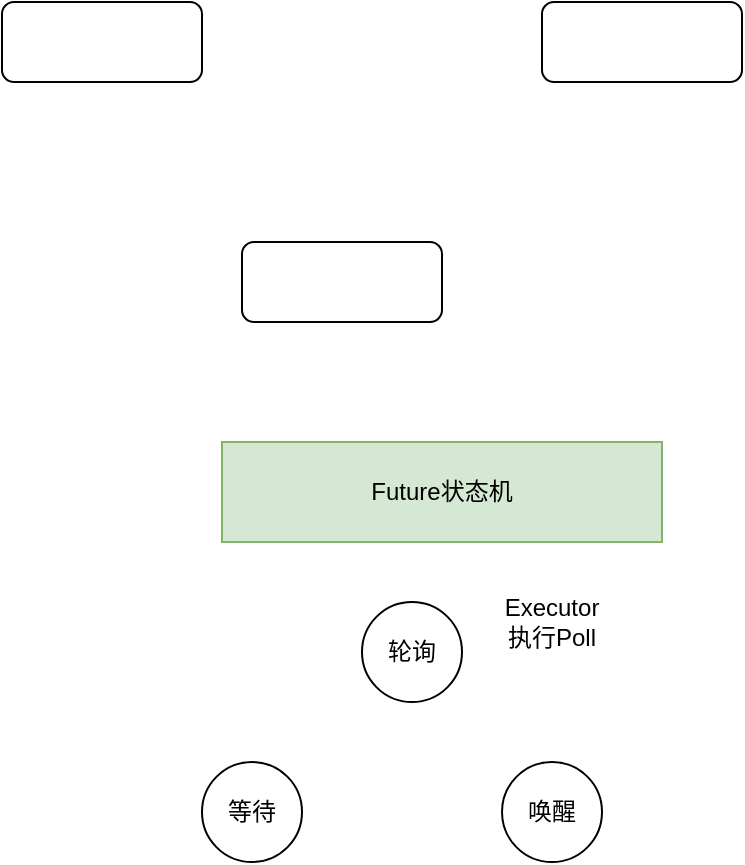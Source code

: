 <mxfile>
    <diagram id="v8aIBl715_GQ_swg4lzb" name="Page-1">
        <mxGraphModel dx="724" dy="1790" grid="1" gridSize="10" guides="1" tooltips="1" connect="1" arrows="1" fold="1" page="1" pageScale="1" pageWidth="850" pageHeight="1100" math="0" shadow="0">
            <root>
                <mxCell id="0"/>
                <mxCell id="1" parent="0"/>
                <mxCell id="2" value="" style="rounded=1;whiteSpace=wrap;html=1;" vertex="1" parent="1">
                    <mxGeometry x="100" y="-550" width="100" height="40" as="geometry"/>
                </mxCell>
                <mxCell id="3" value="" style="rounded=1;whiteSpace=wrap;html=1;" vertex="1" parent="1">
                    <mxGeometry x="370" y="-550" width="100" height="40" as="geometry"/>
                </mxCell>
                <mxCell id="4" value="" style="rounded=1;whiteSpace=wrap;html=1;" vertex="1" parent="1">
                    <mxGeometry x="220" y="-430" width="100" height="40" as="geometry"/>
                </mxCell>
                <mxCell id="8" value="轮询" style="ellipse;whiteSpace=wrap;html=1;aspect=fixed;" vertex="1" parent="1">
                    <mxGeometry x="280" y="-250" width="50" height="50" as="geometry"/>
                </mxCell>
                <mxCell id="9" value="Future状态机" style="text;html=1;strokeColor=#82b366;fillColor=#d5e8d4;align=center;verticalAlign=middle;whiteSpace=wrap;rounded=0;" vertex="1" parent="1">
                    <mxGeometry x="210" y="-330" width="220" height="50" as="geometry"/>
                </mxCell>
                <mxCell id="11" value="等待" style="ellipse;whiteSpace=wrap;html=1;aspect=fixed;" vertex="1" parent="1">
                    <mxGeometry x="200" y="-170" width="50" height="50" as="geometry"/>
                </mxCell>
                <mxCell id="12" value="唤醒" style="ellipse;whiteSpace=wrap;html=1;aspect=fixed;" vertex="1" parent="1">
                    <mxGeometry x="350" y="-170" width="50" height="50" as="geometry"/>
                </mxCell>
                <mxCell id="13" value="Executor执行Poll" style="text;html=1;strokeColor=none;fillColor=none;align=center;verticalAlign=middle;whiteSpace=wrap;rounded=0;" vertex="1" parent="1">
                    <mxGeometry x="355" y="-250" width="40" height="20" as="geometry"/>
                </mxCell>
            </root>
        </mxGraphModel>
    </diagram>
</mxfile>